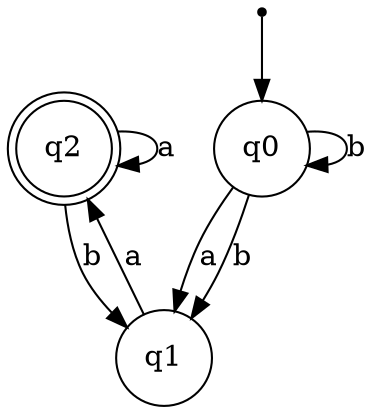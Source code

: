 digraph {
	node [shape = doublecircle]; q2;
	node [shape = point]; initial;
	node [shape = circle];

	initial -> q0;
	q0 -> q1 [label="a"]; q0 -> q0 [label="b"]; q0 -> q1 [label="b"]; 
	q1 -> q2 [label="a"]; 
	q2 -> q2 [label="a"]; q2 -> q1 [label="b"]; 
}